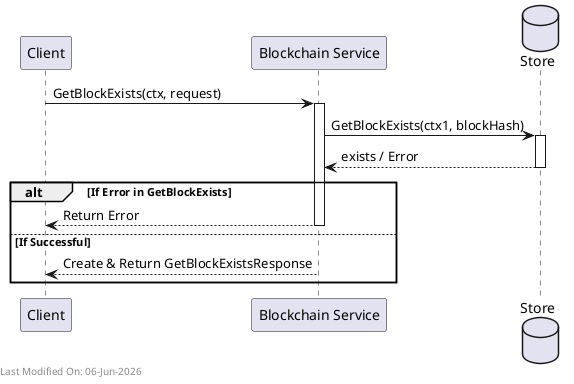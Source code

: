 @startuml
participant "Client" as Client
participant "Blockchain Service" as Service
database "Store" as Store

Client -> Service: GetBlockExists(ctx, request)
activate Service

Service -> Store: GetBlockExists(ctx1, blockHash)
activate Store
Store --> Service: exists / Error
deactivate Store

alt If Error in GetBlockExists
    Service --> Client: Return Error
    deactivate Service
else If Successful
    Service --> Client: Create & Return GetBlockExistsResponse
end

deactivate Service

left footer Last Modified On: %date("dd-MMM-yyyy")

@enduml
